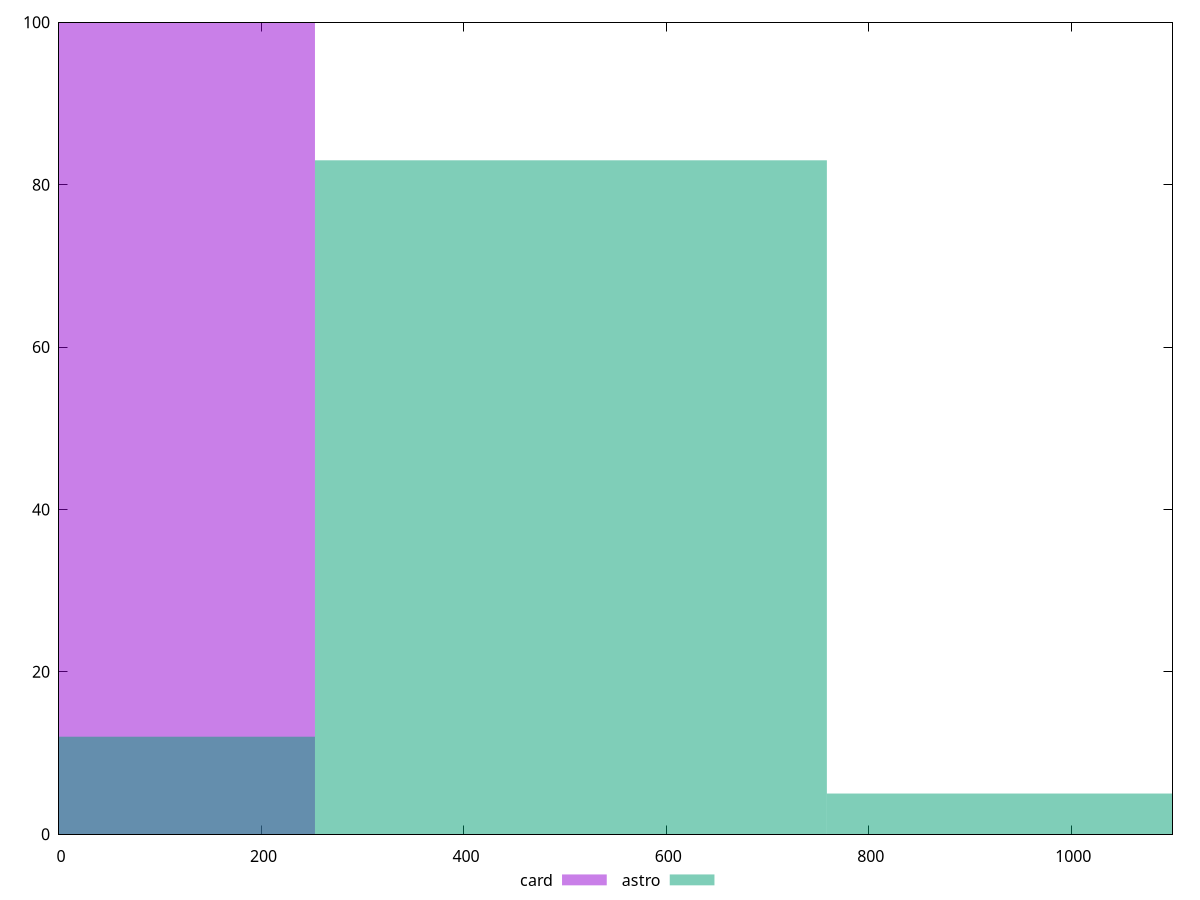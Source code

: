 reset

$card <<EOF
0 100
EOF

$astro <<EOF
505.71352695500264 83
0 12
1011.4270539100053 5
EOF

set key outside below
set boxwidth 505.71352695500264
set xrange [0:1100]
set yrange [0:100]
set trange [0:100]
set style fill transparent solid 0.5 noborder
set terminal svg size 640, 500 enhanced background rgb 'white'
set output "reports/report_00028_2021-02-24T12-49-42.674Z/unused-css-rules/comparison/histogram/2_vs_3.svg"

plot $card title "card" with boxes, \
     $astro title "astro" with boxes

reset
